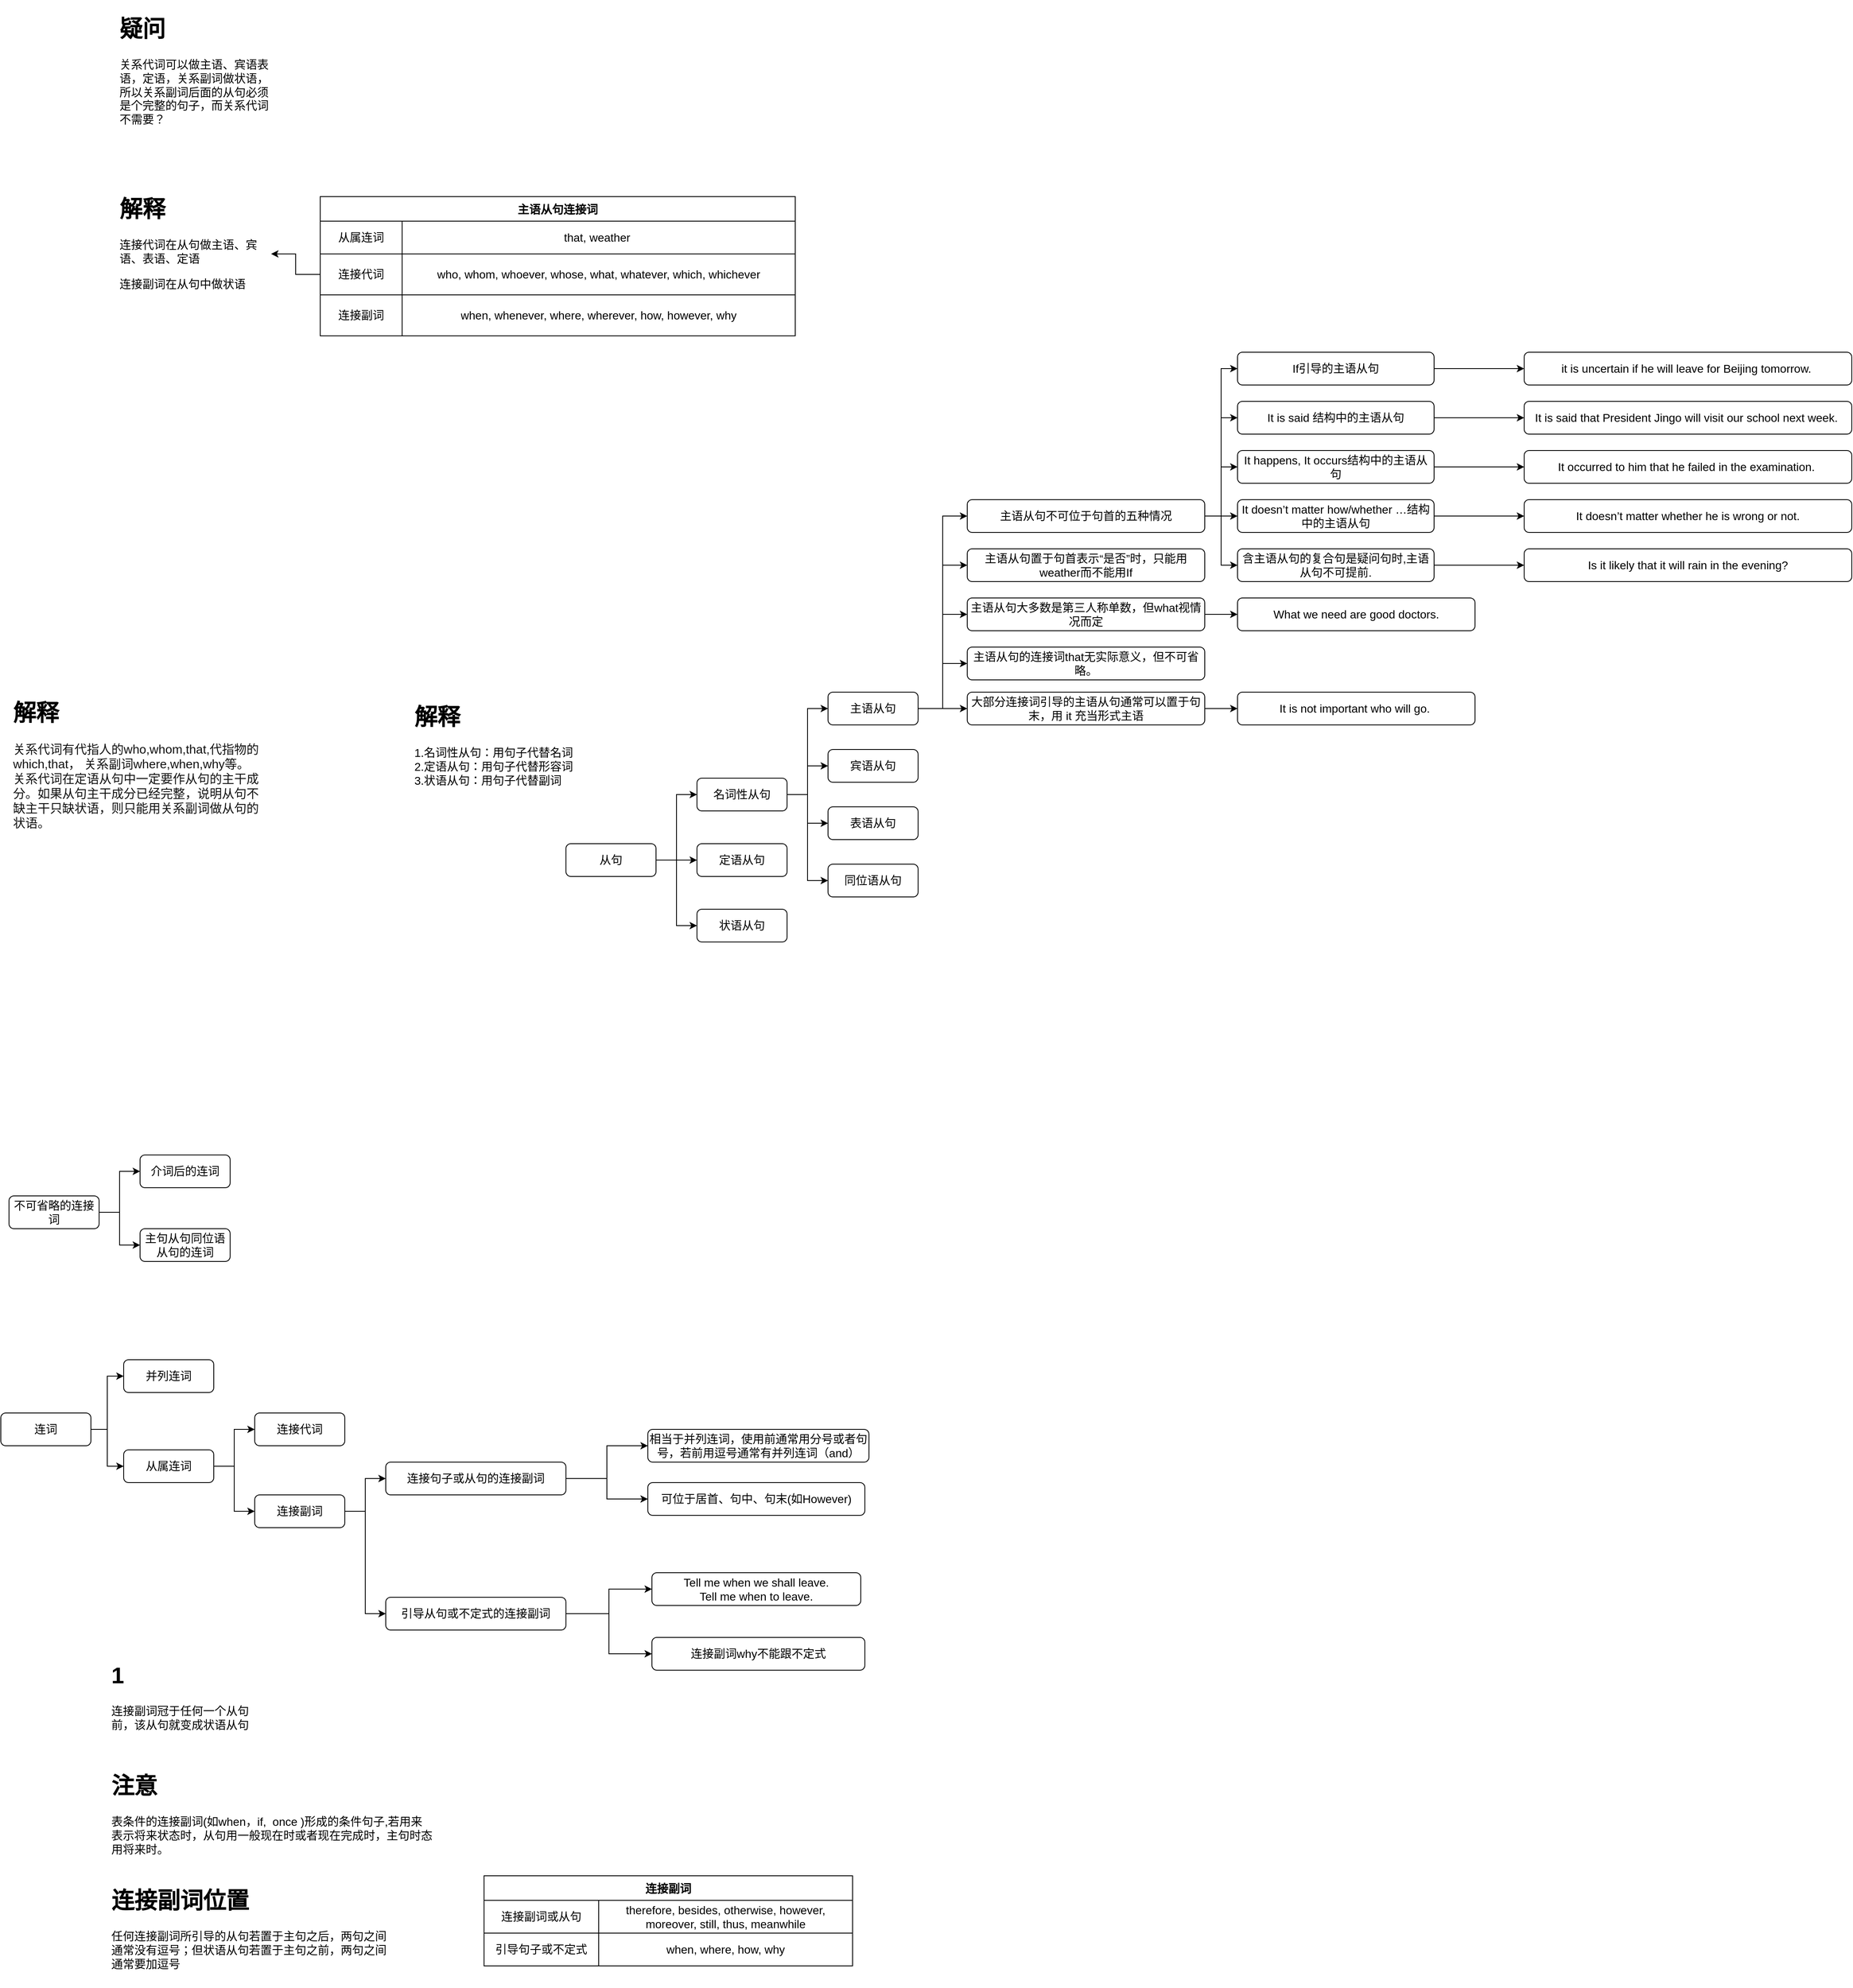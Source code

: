 <mxfile version="15.9.6" type="github">
  <diagram id="cXc33DGXLgx8d8EKlPw0" name="Page-1">
    <mxGraphModel dx="3076" dy="1931" grid="1" gridSize="10" guides="1" tooltips="1" connect="1" arrows="1" fold="1" page="1" pageScale="1" pageWidth="827" pageHeight="1169" math="0" shadow="0">
      <root>
        <mxCell id="0" />
        <mxCell id="1" parent="0" />
        <mxCell id="fdq9fxZ1Vu2edUadi-i_-5" style="edgeStyle=orthogonalEdgeStyle;rounded=0;orthogonalLoop=1;jettySize=auto;html=1;entryX=0;entryY=0.5;entryDx=0;entryDy=0;fontSize=14;" edge="1" parent="1" source="fdq9fxZ1Vu2edUadi-i_-1" target="fdq9fxZ1Vu2edUadi-i_-2">
          <mxGeometry relative="1" as="geometry" />
        </mxCell>
        <mxCell id="fdq9fxZ1Vu2edUadi-i_-6" style="edgeStyle=orthogonalEdgeStyle;rounded=0;orthogonalLoop=1;jettySize=auto;html=1;fontSize=14;" edge="1" parent="1" source="fdq9fxZ1Vu2edUadi-i_-1" target="fdq9fxZ1Vu2edUadi-i_-3">
          <mxGeometry relative="1" as="geometry" />
        </mxCell>
        <mxCell id="fdq9fxZ1Vu2edUadi-i_-7" style="edgeStyle=orthogonalEdgeStyle;rounded=0;orthogonalLoop=1;jettySize=auto;html=1;entryX=0;entryY=0.5;entryDx=0;entryDy=0;fontSize=14;" edge="1" parent="1" source="fdq9fxZ1Vu2edUadi-i_-1" target="fdq9fxZ1Vu2edUadi-i_-4">
          <mxGeometry relative="1" as="geometry" />
        </mxCell>
        <mxCell id="fdq9fxZ1Vu2edUadi-i_-1" value="&lt;span style=&quot;font-size: 14px&quot;&gt;从句&lt;/span&gt;" style="rounded=1;whiteSpace=wrap;html=1;" vertex="1" parent="1">
          <mxGeometry x="-160" y="200" width="110" height="40" as="geometry" />
        </mxCell>
        <mxCell id="fdq9fxZ1Vu2edUadi-i_-13" value="" style="edgeStyle=orthogonalEdgeStyle;rounded=0;orthogonalLoop=1;jettySize=auto;html=1;fontSize=14;" edge="1" parent="1" source="fdq9fxZ1Vu2edUadi-i_-2" target="fdq9fxZ1Vu2edUadi-i_-11">
          <mxGeometry relative="1" as="geometry" />
        </mxCell>
        <mxCell id="fdq9fxZ1Vu2edUadi-i_-14" style="edgeStyle=orthogonalEdgeStyle;rounded=0;orthogonalLoop=1;jettySize=auto;html=1;entryX=0;entryY=0.5;entryDx=0;entryDy=0;fontSize=14;" edge="1" parent="1" source="fdq9fxZ1Vu2edUadi-i_-2" target="fdq9fxZ1Vu2edUadi-i_-9">
          <mxGeometry relative="1" as="geometry" />
        </mxCell>
        <mxCell id="fdq9fxZ1Vu2edUadi-i_-15" style="edgeStyle=orthogonalEdgeStyle;rounded=0;orthogonalLoop=1;jettySize=auto;html=1;entryX=0;entryY=0.5;entryDx=0;entryDy=0;fontSize=14;" edge="1" parent="1" source="fdq9fxZ1Vu2edUadi-i_-2" target="fdq9fxZ1Vu2edUadi-i_-10">
          <mxGeometry relative="1" as="geometry" />
        </mxCell>
        <mxCell id="fdq9fxZ1Vu2edUadi-i_-16" style="edgeStyle=orthogonalEdgeStyle;rounded=0;orthogonalLoop=1;jettySize=auto;html=1;entryX=0;entryY=0.5;entryDx=0;entryDy=0;fontSize=14;" edge="1" parent="1" source="fdq9fxZ1Vu2edUadi-i_-2" target="fdq9fxZ1Vu2edUadi-i_-12">
          <mxGeometry relative="1" as="geometry" />
        </mxCell>
        <mxCell id="fdq9fxZ1Vu2edUadi-i_-2" value="&lt;span style=&quot;font-size: 14px&quot;&gt;名词性从句&lt;/span&gt;" style="rounded=1;whiteSpace=wrap;html=1;" vertex="1" parent="1">
          <mxGeometry y="120" width="110" height="40" as="geometry" />
        </mxCell>
        <mxCell id="fdq9fxZ1Vu2edUadi-i_-3" value="&lt;span style=&quot;font-size: 14px&quot;&gt;定语从句&lt;/span&gt;" style="rounded=1;whiteSpace=wrap;html=1;" vertex="1" parent="1">
          <mxGeometry y="200" width="110" height="40" as="geometry" />
        </mxCell>
        <mxCell id="fdq9fxZ1Vu2edUadi-i_-4" value="&lt;span style=&quot;font-size: 14px&quot;&gt;状语从句&lt;/span&gt;" style="rounded=1;whiteSpace=wrap;html=1;" vertex="1" parent="1">
          <mxGeometry y="280" width="110" height="40" as="geometry" />
        </mxCell>
        <mxCell id="fdq9fxZ1Vu2edUadi-i_-8" value="&lt;h1&gt;解释&lt;/h1&gt;&lt;div&gt;1.名词性从句：用句子代替名词&lt;/div&gt;&lt;div&gt;2.定语从句：用句子代替形容词&lt;/div&gt;&lt;div&gt;3.状语从句：用句子代替副词&lt;/div&gt;&lt;p&gt;&lt;br&gt;&lt;/p&gt;" style="text;html=1;strokeColor=none;fillColor=none;spacing=5;spacingTop=-20;whiteSpace=wrap;overflow=hidden;rounded=0;fontSize=14;" vertex="1" parent="1">
          <mxGeometry x="-350" y="20" width="220" height="120" as="geometry" />
        </mxCell>
        <mxCell id="fdq9fxZ1Vu2edUadi-i_-123" style="edgeStyle=orthogonalEdgeStyle;rounded=0;orthogonalLoop=1;jettySize=auto;html=1;entryX=0;entryY=0.5;entryDx=0;entryDy=0;fontSize=14;" edge="1" parent="1" source="fdq9fxZ1Vu2edUadi-i_-9" target="fdq9fxZ1Vu2edUadi-i_-122">
          <mxGeometry relative="1" as="geometry" />
        </mxCell>
        <mxCell id="fdq9fxZ1Vu2edUadi-i_-131" style="edgeStyle=orthogonalEdgeStyle;rounded=0;orthogonalLoop=1;jettySize=auto;html=1;entryX=0;entryY=0.5;entryDx=0;entryDy=0;fontSize=14;" edge="1" parent="1" source="fdq9fxZ1Vu2edUadi-i_-9" target="fdq9fxZ1Vu2edUadi-i_-126">
          <mxGeometry relative="1" as="geometry" />
        </mxCell>
        <mxCell id="fdq9fxZ1Vu2edUadi-i_-132" style="edgeStyle=orthogonalEdgeStyle;rounded=0;orthogonalLoop=1;jettySize=auto;html=1;entryX=0;entryY=0.5;entryDx=0;entryDy=0;fontSize=14;" edge="1" parent="1" source="fdq9fxZ1Vu2edUadi-i_-9" target="fdq9fxZ1Vu2edUadi-i_-127">
          <mxGeometry relative="1" as="geometry" />
        </mxCell>
        <mxCell id="fdq9fxZ1Vu2edUadi-i_-134" style="edgeStyle=orthogonalEdgeStyle;rounded=0;orthogonalLoop=1;jettySize=auto;html=1;entryX=0;entryY=0.5;entryDx=0;entryDy=0;fontSize=14;" edge="1" parent="1" source="fdq9fxZ1Vu2edUadi-i_-9" target="fdq9fxZ1Vu2edUadi-i_-133">
          <mxGeometry relative="1" as="geometry" />
        </mxCell>
        <mxCell id="fdq9fxZ1Vu2edUadi-i_-136" style="edgeStyle=orthogonalEdgeStyle;rounded=0;orthogonalLoop=1;jettySize=auto;html=1;entryX=0;entryY=0.5;entryDx=0;entryDy=0;fontSize=14;" edge="1" parent="1" source="fdq9fxZ1Vu2edUadi-i_-9" target="fdq9fxZ1Vu2edUadi-i_-135">
          <mxGeometry relative="1" as="geometry" />
        </mxCell>
        <mxCell id="fdq9fxZ1Vu2edUadi-i_-9" value="&lt;span style=&quot;font-size: 14px&quot;&gt;主语从句&lt;/span&gt;" style="rounded=1;whiteSpace=wrap;html=1;" vertex="1" parent="1">
          <mxGeometry x="160" y="15" width="110" height="40" as="geometry" />
        </mxCell>
        <mxCell id="fdq9fxZ1Vu2edUadi-i_-10" value="&lt;span style=&quot;font-size: 14px&quot;&gt;宾语从句&lt;/span&gt;" style="rounded=1;whiteSpace=wrap;html=1;" vertex="1" parent="1">
          <mxGeometry x="160" y="85" width="110" height="40" as="geometry" />
        </mxCell>
        <mxCell id="fdq9fxZ1Vu2edUadi-i_-11" value="&lt;span style=&quot;font-size: 14px&quot;&gt;表语从句&lt;/span&gt;" style="rounded=1;whiteSpace=wrap;html=1;" vertex="1" parent="1">
          <mxGeometry x="160" y="155" width="110" height="40" as="geometry" />
        </mxCell>
        <mxCell id="fdq9fxZ1Vu2edUadi-i_-12" value="&lt;span style=&quot;font-size: 14px&quot;&gt;同位语从句&lt;/span&gt;" style="rounded=1;whiteSpace=wrap;html=1;" vertex="1" parent="1">
          <mxGeometry x="160" y="225" width="110" height="40" as="geometry" />
        </mxCell>
        <mxCell id="fdq9fxZ1Vu2edUadi-i_-27" value="主语从句连接词" style="shape=table;startSize=30;container=1;collapsible=0;childLayout=tableLayout;fontStyle=1;align=center;pointerEvents=1;fontSize=14;" vertex="1" parent="1">
          <mxGeometry x="-460" y="-590" width="580" height="170" as="geometry" />
        </mxCell>
        <mxCell id="fdq9fxZ1Vu2edUadi-i_-28" value="" style="shape=partialRectangle;html=1;whiteSpace=wrap;collapsible=0;dropTarget=0;pointerEvents=0;fillColor=none;top=0;left=0;bottom=0;right=0;points=[[0,0.5],[1,0.5]];portConstraint=eastwest;fontSize=14;" vertex="1" parent="fdq9fxZ1Vu2edUadi-i_-27">
          <mxGeometry y="30" width="580" height="40" as="geometry" />
        </mxCell>
        <mxCell id="fdq9fxZ1Vu2edUadi-i_-29" value="从属连词" style="shape=partialRectangle;html=1;whiteSpace=wrap;connectable=0;fillColor=none;top=0;left=0;bottom=0;right=0;overflow=hidden;pointerEvents=1;fontSize=14;" vertex="1" parent="fdq9fxZ1Vu2edUadi-i_-28">
          <mxGeometry width="100" height="40" as="geometry">
            <mxRectangle width="100" height="40" as="alternateBounds" />
          </mxGeometry>
        </mxCell>
        <mxCell id="fdq9fxZ1Vu2edUadi-i_-30" value="that, weather&amp;nbsp;" style="shape=partialRectangle;html=1;whiteSpace=wrap;connectable=0;fillColor=none;top=0;left=0;bottom=0;right=0;overflow=hidden;pointerEvents=1;fontSize=14;" vertex="1" parent="fdq9fxZ1Vu2edUadi-i_-28">
          <mxGeometry x="100" width="480" height="40" as="geometry">
            <mxRectangle width="480" height="40" as="alternateBounds" />
          </mxGeometry>
        </mxCell>
        <mxCell id="fdq9fxZ1Vu2edUadi-i_-32" value="" style="shape=partialRectangle;html=1;whiteSpace=wrap;collapsible=0;dropTarget=0;pointerEvents=0;fillColor=none;top=0;left=0;bottom=0;right=0;points=[[0,0.5],[1,0.5]];portConstraint=eastwest;fontSize=14;" vertex="1" parent="fdq9fxZ1Vu2edUadi-i_-27">
          <mxGeometry y="70" width="580" height="50" as="geometry" />
        </mxCell>
        <mxCell id="fdq9fxZ1Vu2edUadi-i_-33" value="连接代词" style="shape=partialRectangle;html=1;whiteSpace=wrap;connectable=0;fillColor=none;top=0;left=0;bottom=0;right=0;overflow=hidden;pointerEvents=1;fontSize=14;" vertex="1" parent="fdq9fxZ1Vu2edUadi-i_-32">
          <mxGeometry width="100" height="50" as="geometry">
            <mxRectangle width="100" height="50" as="alternateBounds" />
          </mxGeometry>
        </mxCell>
        <mxCell id="fdq9fxZ1Vu2edUadi-i_-34" value="who, whom, whoever, whose, what, whatever, which, whichever" style="shape=partialRectangle;html=1;whiteSpace=wrap;connectable=0;fillColor=none;top=0;left=0;bottom=0;right=0;overflow=hidden;pointerEvents=1;fontSize=14;" vertex="1" parent="fdq9fxZ1Vu2edUadi-i_-32">
          <mxGeometry x="100" width="480" height="50" as="geometry">
            <mxRectangle width="480" height="50" as="alternateBounds" />
          </mxGeometry>
        </mxCell>
        <mxCell id="fdq9fxZ1Vu2edUadi-i_-36" value="" style="shape=partialRectangle;html=1;whiteSpace=wrap;collapsible=0;dropTarget=0;pointerEvents=0;fillColor=none;top=0;left=0;bottom=0;right=0;points=[[0,0.5],[1,0.5]];portConstraint=eastwest;fontSize=14;" vertex="1" parent="fdq9fxZ1Vu2edUadi-i_-27">
          <mxGeometry y="120" width="580" height="50" as="geometry" />
        </mxCell>
        <mxCell id="fdq9fxZ1Vu2edUadi-i_-37" value="连接副词" style="shape=partialRectangle;html=1;whiteSpace=wrap;connectable=0;fillColor=none;top=0;left=0;bottom=0;right=0;overflow=hidden;pointerEvents=1;fontSize=14;" vertex="1" parent="fdq9fxZ1Vu2edUadi-i_-36">
          <mxGeometry width="100" height="50" as="geometry">
            <mxRectangle width="100" height="50" as="alternateBounds" />
          </mxGeometry>
        </mxCell>
        <mxCell id="fdq9fxZ1Vu2edUadi-i_-38" value="when, whenever, where, wherever, how, however, why" style="shape=partialRectangle;html=1;whiteSpace=wrap;connectable=0;fillColor=none;top=0;left=0;bottom=0;right=0;overflow=hidden;pointerEvents=1;fontSize=14;" vertex="1" parent="fdq9fxZ1Vu2edUadi-i_-36">
          <mxGeometry x="100" width="480" height="50" as="geometry">
            <mxRectangle width="480" height="50" as="alternateBounds" />
          </mxGeometry>
        </mxCell>
        <mxCell id="fdq9fxZ1Vu2edUadi-i_-74" value="&lt;h1&gt;解释&lt;/h1&gt;&lt;p&gt;连接代词在从句做主语、宾语、表语、定语&lt;/p&gt;&lt;p&gt;连接副词在从句中做状语&lt;/p&gt;" style="text;html=1;strokeColor=none;fillColor=none;spacing=5;spacingTop=-20;whiteSpace=wrap;overflow=hidden;rounded=0;fontSize=14;" vertex="1" parent="1">
          <mxGeometry x="-710" y="-600" width="190" height="160" as="geometry" />
        </mxCell>
        <mxCell id="fdq9fxZ1Vu2edUadi-i_-75" style="edgeStyle=orthogonalEdgeStyle;rounded=0;orthogonalLoop=1;jettySize=auto;html=1;fontSize=14;" edge="1" parent="1" source="fdq9fxZ1Vu2edUadi-i_-32" target="fdq9fxZ1Vu2edUadi-i_-74">
          <mxGeometry relative="1" as="geometry" />
        </mxCell>
        <mxCell id="fdq9fxZ1Vu2edUadi-i_-76" value="&lt;h1&gt;疑问&lt;/h1&gt;&lt;p&gt;关系代词可以做主语、宾语表语，定语，关系副词做状语，所以关系副词后面的从句必须是个完整的句子，而关系代词不需要？&lt;/p&gt;" style="text;html=1;strokeColor=none;fillColor=none;spacing=5;spacingTop=-20;whiteSpace=wrap;overflow=hidden;rounded=0;fontSize=14;" vertex="1" parent="1">
          <mxGeometry x="-710" y="-820" width="190" height="160" as="geometry" />
        </mxCell>
        <mxCell id="fdq9fxZ1Vu2edUadi-i_-82" style="edgeStyle=orthogonalEdgeStyle;rounded=0;orthogonalLoop=1;jettySize=auto;html=1;entryX=0;entryY=0.5;entryDx=0;entryDy=0;fontSize=14;" edge="1" parent="1" source="fdq9fxZ1Vu2edUadi-i_-77" target="fdq9fxZ1Vu2edUadi-i_-79">
          <mxGeometry relative="1" as="geometry" />
        </mxCell>
        <mxCell id="fdq9fxZ1Vu2edUadi-i_-83" style="edgeStyle=orthogonalEdgeStyle;rounded=0;orthogonalLoop=1;jettySize=auto;html=1;entryX=0;entryY=0.5;entryDx=0;entryDy=0;fontSize=14;" edge="1" parent="1" source="fdq9fxZ1Vu2edUadi-i_-77" target="fdq9fxZ1Vu2edUadi-i_-78">
          <mxGeometry relative="1" as="geometry" />
        </mxCell>
        <mxCell id="fdq9fxZ1Vu2edUadi-i_-77" value="&lt;span style=&quot;font-size: 14px&quot;&gt;连词&lt;/span&gt;" style="rounded=1;whiteSpace=wrap;html=1;" vertex="1" parent="1">
          <mxGeometry x="-850" y="895" width="110" height="40" as="geometry" />
        </mxCell>
        <mxCell id="fdq9fxZ1Vu2edUadi-i_-84" style="edgeStyle=orthogonalEdgeStyle;rounded=0;orthogonalLoop=1;jettySize=auto;html=1;entryX=0;entryY=0.5;entryDx=0;entryDy=0;fontSize=14;" edge="1" parent="1" source="fdq9fxZ1Vu2edUadi-i_-78" target="fdq9fxZ1Vu2edUadi-i_-80">
          <mxGeometry relative="1" as="geometry" />
        </mxCell>
        <mxCell id="fdq9fxZ1Vu2edUadi-i_-85" style="edgeStyle=orthogonalEdgeStyle;rounded=0;orthogonalLoop=1;jettySize=auto;html=1;entryX=0;entryY=0.5;entryDx=0;entryDy=0;fontSize=14;" edge="1" parent="1" source="fdq9fxZ1Vu2edUadi-i_-78" target="fdq9fxZ1Vu2edUadi-i_-81">
          <mxGeometry relative="1" as="geometry" />
        </mxCell>
        <mxCell id="fdq9fxZ1Vu2edUadi-i_-78" value="&lt;span style=&quot;font-size: 14px&quot;&gt;从属连词&lt;/span&gt;" style="rounded=1;whiteSpace=wrap;html=1;" vertex="1" parent="1">
          <mxGeometry x="-700" y="940" width="110" height="40" as="geometry" />
        </mxCell>
        <mxCell id="fdq9fxZ1Vu2edUadi-i_-79" value="&lt;span style=&quot;font-size: 14px&quot;&gt;并列连词&lt;/span&gt;" style="rounded=1;whiteSpace=wrap;html=1;" vertex="1" parent="1">
          <mxGeometry x="-700" y="830" width="110" height="40" as="geometry" />
        </mxCell>
        <mxCell id="fdq9fxZ1Vu2edUadi-i_-80" value="&lt;span style=&quot;font-size: 14px&quot;&gt;连接代词&lt;/span&gt;" style="rounded=1;whiteSpace=wrap;html=1;" vertex="1" parent="1">
          <mxGeometry x="-540" y="895" width="110" height="40" as="geometry" />
        </mxCell>
        <mxCell id="fdq9fxZ1Vu2edUadi-i_-94" style="edgeStyle=orthogonalEdgeStyle;rounded=0;orthogonalLoop=1;jettySize=auto;html=1;entryX=0;entryY=0.5;entryDx=0;entryDy=0;fontSize=14;" edge="1" parent="1" source="fdq9fxZ1Vu2edUadi-i_-81" target="fdq9fxZ1Vu2edUadi-i_-92">
          <mxGeometry relative="1" as="geometry" />
        </mxCell>
        <mxCell id="fdq9fxZ1Vu2edUadi-i_-95" style="edgeStyle=orthogonalEdgeStyle;rounded=0;orthogonalLoop=1;jettySize=auto;html=1;entryX=0;entryY=0.5;entryDx=0;entryDy=0;fontSize=14;" edge="1" parent="1" source="fdq9fxZ1Vu2edUadi-i_-81" target="fdq9fxZ1Vu2edUadi-i_-93">
          <mxGeometry relative="1" as="geometry" />
        </mxCell>
        <mxCell id="fdq9fxZ1Vu2edUadi-i_-81" value="&lt;span style=&quot;font-size: 14px&quot;&gt;连接副词&lt;/span&gt;" style="rounded=1;whiteSpace=wrap;html=1;" vertex="1" parent="1">
          <mxGeometry x="-540" y="995" width="110" height="40" as="geometry" />
        </mxCell>
        <mxCell id="fdq9fxZ1Vu2edUadi-i_-87" value="&lt;h1&gt;解释&lt;/h1&gt;&lt;p&gt;&lt;span style=&quot;color: rgb(18 , 18 , 18) ; font-family: , &amp;#34;blinkmacsystemfont&amp;#34; , &amp;#34;helvetica neue&amp;#34; , &amp;#34;pingfang sc&amp;#34; , &amp;#34;microsoft yahei&amp;#34; , &amp;#34;source han sans sc&amp;#34; , &amp;#34;noto sans cjk sc&amp;#34; , &amp;#34;wenquanyi micro hei&amp;#34; , sans-serif ; font-size: 15px ; background-color: rgb(255 , 255 , 255)&quot;&gt;关系代词有代指人的who,whom,that,代指物的which,that， 关系副词where,when,why等。关系代词在定语从句中一定要作从句的主干成分。如果从句主干成分已经完整，说明从句不缺主干只缺状语，则只能用关系副词做从句的状语。&lt;/span&gt;&lt;br&gt;&lt;/p&gt;" style="text;html=1;strokeColor=none;fillColor=none;spacing=5;spacingTop=-20;whiteSpace=wrap;overflow=hidden;rounded=0;fontSize=14;" vertex="1" parent="1">
          <mxGeometry x="-840" y="15" width="310" height="175" as="geometry" />
        </mxCell>
        <mxCell id="fdq9fxZ1Vu2edUadi-i_-88" value="&lt;h1&gt;1&lt;/h1&gt;&lt;p&gt;连接副词冠于任何一个从句前，该从句就变成状语从句&lt;/p&gt;" style="text;html=1;strokeColor=none;fillColor=none;spacing=5;spacingTop=-20;whiteSpace=wrap;overflow=hidden;rounded=0;fontSize=14;" vertex="1" parent="1">
          <mxGeometry x="-720" y="1190" width="190" height="120" as="geometry" />
        </mxCell>
        <mxCell id="fdq9fxZ1Vu2edUadi-i_-89" value="&lt;h1&gt;连接副词位置&lt;/h1&gt;&lt;div&gt;任何连接副词所引导的从句若置于主句之后，两句之间通常没有逗号；但状语从句若置于主句之前，两句之间通常要加逗号&lt;/div&gt;" style="text;html=1;strokeColor=none;fillColor=none;spacing=5;spacingTop=-20;whiteSpace=wrap;overflow=hidden;rounded=0;fontSize=14;" vertex="1" parent="1">
          <mxGeometry x="-720" y="1465" width="350" height="131" as="geometry" />
        </mxCell>
        <mxCell id="fdq9fxZ1Vu2edUadi-i_-91" value="&lt;h1&gt;注意&lt;/h1&gt;&lt;p&gt;表条件的连接副词(如when，if,&amp;nbsp; once )形成的条件句子,若用来表示将来状态时，从句用一般现在时或者现在完成时，主句时态用将来时。&lt;/p&gt;" style="text;html=1;strokeColor=none;fillColor=none;spacing=5;spacingTop=-20;whiteSpace=wrap;overflow=hidden;rounded=0;fontSize=14;" vertex="1" parent="1">
          <mxGeometry x="-720" y="1325" width="400" height="120" as="geometry" />
        </mxCell>
        <mxCell id="fdq9fxZ1Vu2edUadi-i_-113" style="edgeStyle=orthogonalEdgeStyle;rounded=0;orthogonalLoop=1;jettySize=auto;html=1;fontSize=14;" edge="1" parent="1" source="fdq9fxZ1Vu2edUadi-i_-92" target="fdq9fxZ1Vu2edUadi-i_-96">
          <mxGeometry relative="1" as="geometry" />
        </mxCell>
        <mxCell id="fdq9fxZ1Vu2edUadi-i_-114" style="edgeStyle=orthogonalEdgeStyle;rounded=0;orthogonalLoop=1;jettySize=auto;html=1;fontSize=14;" edge="1" parent="1" source="fdq9fxZ1Vu2edUadi-i_-92" target="fdq9fxZ1Vu2edUadi-i_-97">
          <mxGeometry relative="1" as="geometry" />
        </mxCell>
        <mxCell id="fdq9fxZ1Vu2edUadi-i_-92" value="&lt;span style=&quot;font-size: 14px&quot;&gt;连接句子或从句的连接副词&lt;/span&gt;" style="rounded=1;whiteSpace=wrap;html=1;" vertex="1" parent="1">
          <mxGeometry x="-380" y="955" width="220" height="40" as="geometry" />
        </mxCell>
        <mxCell id="fdq9fxZ1Vu2edUadi-i_-115" style="edgeStyle=orthogonalEdgeStyle;rounded=0;orthogonalLoop=1;jettySize=auto;html=1;entryX=0;entryY=0.5;entryDx=0;entryDy=0;fontSize=14;" edge="1" parent="1" source="fdq9fxZ1Vu2edUadi-i_-93" target="fdq9fxZ1Vu2edUadi-i_-98">
          <mxGeometry relative="1" as="geometry" />
        </mxCell>
        <mxCell id="fdq9fxZ1Vu2edUadi-i_-116" style="edgeStyle=orthogonalEdgeStyle;rounded=0;orthogonalLoop=1;jettySize=auto;html=1;entryX=0;entryY=0.5;entryDx=0;entryDy=0;fontSize=14;" edge="1" parent="1" source="fdq9fxZ1Vu2edUadi-i_-93" target="fdq9fxZ1Vu2edUadi-i_-99">
          <mxGeometry relative="1" as="geometry" />
        </mxCell>
        <mxCell id="fdq9fxZ1Vu2edUadi-i_-93" value="&lt;span style=&quot;font-size: 14px&quot;&gt;引导从句或不定式的连接副词&lt;/span&gt;" style="rounded=1;whiteSpace=wrap;html=1;" vertex="1" parent="1">
          <mxGeometry x="-380" y="1120" width="220" height="40" as="geometry" />
        </mxCell>
        <mxCell id="fdq9fxZ1Vu2edUadi-i_-96" value="&lt;span style=&quot;font-size: 14px&quot;&gt;相当于并列连词，使用前通常用分号或者句号，若前用逗号通常有并列连词（and）&lt;/span&gt;" style="rounded=1;whiteSpace=wrap;html=1;" vertex="1" parent="1">
          <mxGeometry x="-60" y="915" width="270" height="40" as="geometry" />
        </mxCell>
        <mxCell id="fdq9fxZ1Vu2edUadi-i_-97" value="&lt;span style=&quot;font-size: 14px&quot;&gt;可位于居首、句中、句末(如However)&lt;/span&gt;" style="rounded=1;whiteSpace=wrap;html=1;" vertex="1" parent="1">
          <mxGeometry x="-60" y="980" width="265" height="40" as="geometry" />
        </mxCell>
        <mxCell id="fdq9fxZ1Vu2edUadi-i_-98" value="&lt;span style=&quot;font-size: 14px&quot;&gt;Tell me when we shall leave.&lt;br&gt;Tell me when to leave.&lt;br&gt;&lt;/span&gt;" style="rounded=1;whiteSpace=wrap;html=1;" vertex="1" parent="1">
          <mxGeometry x="-55" y="1090" width="255" height="40" as="geometry" />
        </mxCell>
        <mxCell id="fdq9fxZ1Vu2edUadi-i_-99" value="&lt;span style=&quot;font-size: 14px&quot;&gt;连接副词why不能跟不定式&lt;/span&gt;" style="rounded=1;whiteSpace=wrap;html=1;" vertex="1" parent="1">
          <mxGeometry x="-55" y="1169" width="260" height="40" as="geometry" />
        </mxCell>
        <mxCell id="fdq9fxZ1Vu2edUadi-i_-100" value="连接副词" style="shape=table;startSize=30;container=1;collapsible=0;childLayout=tableLayout;fontStyle=1;align=center;pointerEvents=1;fontSize=14;" vertex="1" parent="1">
          <mxGeometry x="-260" y="1460" width="450" height="110" as="geometry" />
        </mxCell>
        <mxCell id="fdq9fxZ1Vu2edUadi-i_-105" value="" style="shape=partialRectangle;html=1;whiteSpace=wrap;collapsible=0;dropTarget=0;pointerEvents=0;fillColor=none;top=0;left=0;bottom=0;right=0;points=[[0,0.5],[1,0.5]];portConstraint=eastwest;fontSize=14;" vertex="1" parent="fdq9fxZ1Vu2edUadi-i_-100">
          <mxGeometry y="30" width="450" height="40" as="geometry" />
        </mxCell>
        <mxCell id="fdq9fxZ1Vu2edUadi-i_-106" value="连接副词或从句" style="shape=partialRectangle;html=1;whiteSpace=wrap;connectable=0;fillColor=none;top=0;left=0;bottom=0;right=0;overflow=hidden;pointerEvents=1;fontSize=14;" vertex="1" parent="fdq9fxZ1Vu2edUadi-i_-105">
          <mxGeometry width="140" height="40" as="geometry">
            <mxRectangle width="140" height="40" as="alternateBounds" />
          </mxGeometry>
        </mxCell>
        <mxCell id="fdq9fxZ1Vu2edUadi-i_-107" value="therefore, besides, otherwise, however, moreover, still, thus, meanwhile" style="shape=partialRectangle;html=1;whiteSpace=wrap;connectable=0;fillColor=none;top=0;left=0;bottom=0;right=0;overflow=hidden;pointerEvents=1;fontSize=14;" vertex="1" parent="fdq9fxZ1Vu2edUadi-i_-105">
          <mxGeometry x="140" width="310" height="40" as="geometry">
            <mxRectangle width="310" height="40" as="alternateBounds" />
          </mxGeometry>
        </mxCell>
        <mxCell id="fdq9fxZ1Vu2edUadi-i_-101" value="" style="shape=partialRectangle;html=1;whiteSpace=wrap;collapsible=0;dropTarget=0;pointerEvents=0;fillColor=none;top=0;left=0;bottom=0;right=0;points=[[0,0.5],[1,0.5]];portConstraint=eastwest;fontSize=14;" vertex="1" parent="fdq9fxZ1Vu2edUadi-i_-100">
          <mxGeometry y="70" width="450" height="40" as="geometry" />
        </mxCell>
        <mxCell id="fdq9fxZ1Vu2edUadi-i_-102" value="引导句子或不定式" style="shape=partialRectangle;html=1;whiteSpace=wrap;connectable=0;fillColor=none;top=0;left=0;bottom=0;right=0;overflow=hidden;pointerEvents=1;fontSize=14;" vertex="1" parent="fdq9fxZ1Vu2edUadi-i_-101">
          <mxGeometry width="140" height="40" as="geometry">
            <mxRectangle width="140" height="40" as="alternateBounds" />
          </mxGeometry>
        </mxCell>
        <mxCell id="fdq9fxZ1Vu2edUadi-i_-103" value="when, where, how, why" style="shape=partialRectangle;html=1;whiteSpace=wrap;connectable=0;fillColor=none;top=0;left=0;bottom=0;right=0;overflow=hidden;pointerEvents=1;fontSize=14;" vertex="1" parent="fdq9fxZ1Vu2edUadi-i_-101">
          <mxGeometry x="140" width="310" height="40" as="geometry">
            <mxRectangle width="310" height="40" as="alternateBounds" />
          </mxGeometry>
        </mxCell>
        <mxCell id="fdq9fxZ1Vu2edUadi-i_-120" style="edgeStyle=orthogonalEdgeStyle;rounded=0;orthogonalLoop=1;jettySize=auto;html=1;entryX=0;entryY=0.5;entryDx=0;entryDy=0;fontSize=14;" edge="1" parent="1" source="fdq9fxZ1Vu2edUadi-i_-117" target="fdq9fxZ1Vu2edUadi-i_-118">
          <mxGeometry relative="1" as="geometry" />
        </mxCell>
        <mxCell id="fdq9fxZ1Vu2edUadi-i_-121" style="edgeStyle=orthogonalEdgeStyle;rounded=0;orthogonalLoop=1;jettySize=auto;html=1;fontSize=14;" edge="1" parent="1" source="fdq9fxZ1Vu2edUadi-i_-117" target="fdq9fxZ1Vu2edUadi-i_-119">
          <mxGeometry relative="1" as="geometry" />
        </mxCell>
        <mxCell id="fdq9fxZ1Vu2edUadi-i_-117" value="&lt;span style=&quot;font-size: 14px&quot;&gt;不可省略的连接词&lt;/span&gt;" style="rounded=1;whiteSpace=wrap;html=1;" vertex="1" parent="1">
          <mxGeometry x="-840" y="630" width="110" height="40" as="geometry" />
        </mxCell>
        <mxCell id="fdq9fxZ1Vu2edUadi-i_-118" value="&lt;span style=&quot;font-size: 14px&quot;&gt;介词后的连词&lt;/span&gt;" style="rounded=1;whiteSpace=wrap;html=1;" vertex="1" parent="1">
          <mxGeometry x="-680" y="580" width="110" height="40" as="geometry" />
        </mxCell>
        <mxCell id="fdq9fxZ1Vu2edUadi-i_-119" value="&lt;span style=&quot;font-size: 14px&quot;&gt;主句从句同位语从句的连词&lt;/span&gt;" style="rounded=1;whiteSpace=wrap;html=1;" vertex="1" parent="1">
          <mxGeometry x="-680" y="670" width="110" height="40" as="geometry" />
        </mxCell>
        <mxCell id="fdq9fxZ1Vu2edUadi-i_-125" style="edgeStyle=orthogonalEdgeStyle;rounded=0;orthogonalLoop=1;jettySize=auto;html=1;fontSize=14;" edge="1" parent="1" source="fdq9fxZ1Vu2edUadi-i_-122" target="fdq9fxZ1Vu2edUadi-i_-124">
          <mxGeometry relative="1" as="geometry" />
        </mxCell>
        <mxCell id="fdq9fxZ1Vu2edUadi-i_-122" value="&lt;span style=&quot;font-size: 14px&quot;&gt;大部分连接词引导的主语从句通常可以置于句末，用 it 充当形式主语&lt;/span&gt;" style="rounded=1;whiteSpace=wrap;html=1;" vertex="1" parent="1">
          <mxGeometry x="330" y="15" width="290" height="40" as="geometry" />
        </mxCell>
        <mxCell id="fdq9fxZ1Vu2edUadi-i_-124" value="&lt;span style=&quot;font-size: 14px&quot;&gt;It is not important who will go.&amp;nbsp;&lt;/span&gt;" style="rounded=1;whiteSpace=wrap;html=1;" vertex="1" parent="1">
          <mxGeometry x="660" y="15" width="290" height="40" as="geometry" />
        </mxCell>
        <mxCell id="fdq9fxZ1Vu2edUadi-i_-126" value="&lt;span style=&quot;font-size: 14px&quot;&gt;主语从句的连接词that无实际意义，但不可省略。&lt;/span&gt;" style="rounded=1;whiteSpace=wrap;html=1;" vertex="1" parent="1">
          <mxGeometry x="330" y="-40" width="290" height="40" as="geometry" />
        </mxCell>
        <mxCell id="fdq9fxZ1Vu2edUadi-i_-130" style="edgeStyle=orthogonalEdgeStyle;rounded=0;orthogonalLoop=1;jettySize=auto;html=1;entryX=0;entryY=0.5;entryDx=0;entryDy=0;fontSize=14;" edge="1" parent="1" source="fdq9fxZ1Vu2edUadi-i_-127" target="fdq9fxZ1Vu2edUadi-i_-129">
          <mxGeometry relative="1" as="geometry" />
        </mxCell>
        <mxCell id="fdq9fxZ1Vu2edUadi-i_-127" value="&lt;span style=&quot;font-size: 14px&quot;&gt;主语从句大多数是第三人称单数，但what视情况而定&lt;/span&gt;" style="rounded=1;whiteSpace=wrap;html=1;" vertex="1" parent="1">
          <mxGeometry x="330" y="-100" width="290" height="40" as="geometry" />
        </mxCell>
        <mxCell id="fdq9fxZ1Vu2edUadi-i_-129" value="&lt;div&gt;&lt;span style=&quot;font-size: 14px&quot;&gt;What we need are good doctors.&lt;/span&gt;&lt;/div&gt;" style="rounded=1;whiteSpace=wrap;html=1;" vertex="1" parent="1">
          <mxGeometry x="660" y="-100" width="290" height="40" as="geometry" />
        </mxCell>
        <mxCell id="fdq9fxZ1Vu2edUadi-i_-133" value="&lt;span style=&quot;font-size: 14px&quot;&gt;主语从句置于句首表示“是否”时，只能用weather而不能用If&lt;/span&gt;" style="rounded=1;whiteSpace=wrap;html=1;" vertex="1" parent="1">
          <mxGeometry x="330" y="-160" width="290" height="40" as="geometry" />
        </mxCell>
        <mxCell id="fdq9fxZ1Vu2edUadi-i_-143" style="edgeStyle=orthogonalEdgeStyle;rounded=0;orthogonalLoop=1;jettySize=auto;html=1;entryX=0;entryY=0.5;entryDx=0;entryDy=0;fontSize=14;" edge="1" parent="1" source="fdq9fxZ1Vu2edUadi-i_-135" target="fdq9fxZ1Vu2edUadi-i_-137">
          <mxGeometry relative="1" as="geometry" />
        </mxCell>
        <mxCell id="fdq9fxZ1Vu2edUadi-i_-144" style="edgeStyle=orthogonalEdgeStyle;rounded=0;orthogonalLoop=1;jettySize=auto;html=1;entryX=0;entryY=0.5;entryDx=0;entryDy=0;fontSize=14;" edge="1" parent="1" source="fdq9fxZ1Vu2edUadi-i_-135" target="fdq9fxZ1Vu2edUadi-i_-138">
          <mxGeometry relative="1" as="geometry" />
        </mxCell>
        <mxCell id="fdq9fxZ1Vu2edUadi-i_-145" style="edgeStyle=orthogonalEdgeStyle;rounded=0;orthogonalLoop=1;jettySize=auto;html=1;entryX=0;entryY=0.5;entryDx=0;entryDy=0;fontSize=14;" edge="1" parent="1" source="fdq9fxZ1Vu2edUadi-i_-135" target="fdq9fxZ1Vu2edUadi-i_-139">
          <mxGeometry relative="1" as="geometry" />
        </mxCell>
        <mxCell id="fdq9fxZ1Vu2edUadi-i_-146" style="edgeStyle=orthogonalEdgeStyle;rounded=0;orthogonalLoop=1;jettySize=auto;html=1;entryX=0;entryY=0.5;entryDx=0;entryDy=0;fontSize=14;" edge="1" parent="1" source="fdq9fxZ1Vu2edUadi-i_-135" target="fdq9fxZ1Vu2edUadi-i_-141">
          <mxGeometry relative="1" as="geometry" />
        </mxCell>
        <mxCell id="fdq9fxZ1Vu2edUadi-i_-147" style="edgeStyle=orthogonalEdgeStyle;rounded=0;orthogonalLoop=1;jettySize=auto;html=1;entryX=0;entryY=0.5;entryDx=0;entryDy=0;fontSize=14;" edge="1" parent="1" source="fdq9fxZ1Vu2edUadi-i_-135" target="fdq9fxZ1Vu2edUadi-i_-142">
          <mxGeometry relative="1" as="geometry" />
        </mxCell>
        <mxCell id="fdq9fxZ1Vu2edUadi-i_-135" value="&lt;span style=&quot;font-size: 14px&quot;&gt;主语从句不可位于句首的五种情况&lt;/span&gt;" style="rounded=1;whiteSpace=wrap;html=1;" vertex="1" parent="1">
          <mxGeometry x="330" y="-220" width="290" height="40" as="geometry" />
        </mxCell>
        <mxCell id="fdq9fxZ1Vu2edUadi-i_-154" style="edgeStyle=orthogonalEdgeStyle;rounded=0;orthogonalLoop=1;jettySize=auto;html=1;entryX=0;entryY=0.5;entryDx=0;entryDy=0;fontSize=14;" edge="1" parent="1" source="fdq9fxZ1Vu2edUadi-i_-137" target="fdq9fxZ1Vu2edUadi-i_-149">
          <mxGeometry relative="1" as="geometry" />
        </mxCell>
        <mxCell id="fdq9fxZ1Vu2edUadi-i_-137" value="&lt;div&gt;&lt;span style=&quot;font-size: 14px&quot;&gt;If引导的主语从句&lt;/span&gt;&lt;/div&gt;" style="rounded=1;whiteSpace=wrap;html=1;" vertex="1" parent="1">
          <mxGeometry x="660" y="-400" width="240" height="40" as="geometry" />
        </mxCell>
        <mxCell id="fdq9fxZ1Vu2edUadi-i_-155" style="edgeStyle=orthogonalEdgeStyle;rounded=0;orthogonalLoop=1;jettySize=auto;html=1;fontSize=14;" edge="1" parent="1" source="fdq9fxZ1Vu2edUadi-i_-138" target="fdq9fxZ1Vu2edUadi-i_-150">
          <mxGeometry relative="1" as="geometry" />
        </mxCell>
        <mxCell id="fdq9fxZ1Vu2edUadi-i_-138" value="&lt;div&gt;&lt;span style=&quot;font-size: 14px&quot;&gt;It is said 结构中的主语从句&lt;/span&gt;&lt;/div&gt;" style="rounded=1;whiteSpace=wrap;html=1;" vertex="1" parent="1">
          <mxGeometry x="660" y="-340" width="240" height="40" as="geometry" />
        </mxCell>
        <mxCell id="fdq9fxZ1Vu2edUadi-i_-156" style="edgeStyle=orthogonalEdgeStyle;rounded=0;orthogonalLoop=1;jettySize=auto;html=1;fontSize=14;" edge="1" parent="1" source="fdq9fxZ1Vu2edUadi-i_-139" target="fdq9fxZ1Vu2edUadi-i_-151">
          <mxGeometry relative="1" as="geometry" />
        </mxCell>
        <mxCell id="fdq9fxZ1Vu2edUadi-i_-139" value="&lt;div&gt;&lt;span style=&quot;font-size: 14px&quot;&gt;It happens, It occurs结构中的主语从句&lt;/span&gt;&lt;/div&gt;" style="rounded=1;whiteSpace=wrap;html=1;" vertex="1" parent="1">
          <mxGeometry x="660" y="-280" width="240" height="40" as="geometry" />
        </mxCell>
        <mxCell id="fdq9fxZ1Vu2edUadi-i_-158" style="edgeStyle=orthogonalEdgeStyle;rounded=0;orthogonalLoop=1;jettySize=auto;html=1;fontSize=14;" edge="1" parent="1" source="fdq9fxZ1Vu2edUadi-i_-141" target="fdq9fxZ1Vu2edUadi-i_-152">
          <mxGeometry relative="1" as="geometry" />
        </mxCell>
        <mxCell id="fdq9fxZ1Vu2edUadi-i_-141" value="&lt;span style=&quot;font-size: 14px&quot;&gt;It doesn’t matter how/whether …结构中的主语从句&lt;/span&gt;" style="rounded=1;whiteSpace=wrap;html=1;" vertex="1" parent="1">
          <mxGeometry x="660" y="-220" width="240" height="40" as="geometry" />
        </mxCell>
        <mxCell id="fdq9fxZ1Vu2edUadi-i_-159" style="edgeStyle=orthogonalEdgeStyle;rounded=0;orthogonalLoop=1;jettySize=auto;html=1;entryX=0;entryY=0.5;entryDx=0;entryDy=0;fontSize=14;" edge="1" parent="1" source="fdq9fxZ1Vu2edUadi-i_-142" target="fdq9fxZ1Vu2edUadi-i_-153">
          <mxGeometry relative="1" as="geometry" />
        </mxCell>
        <mxCell id="fdq9fxZ1Vu2edUadi-i_-142" value="&lt;span style=&quot;font-size: 14px&quot;&gt;含主语从句的复合句是疑问句时,主语从句不可提前.&lt;/span&gt;" style="rounded=1;whiteSpace=wrap;html=1;" vertex="1" parent="1">
          <mxGeometry x="660" y="-160" width="240" height="40" as="geometry" />
        </mxCell>
        <mxCell id="fdq9fxZ1Vu2edUadi-i_-149" value="&lt;div&gt;&lt;span style=&quot;font-size: 14px&quot;&gt;it is uncertain if he will leave for Beijing tomorrow.&amp;nbsp;&lt;/span&gt;&lt;/div&gt;" style="rounded=1;whiteSpace=wrap;html=1;" vertex="1" parent="1">
          <mxGeometry x="1010" y="-400" width="400" height="40" as="geometry" />
        </mxCell>
        <mxCell id="fdq9fxZ1Vu2edUadi-i_-150" value="&lt;div&gt;&lt;span style=&quot;font-size: 14px&quot;&gt;It is said that President Jingo will visit our school next week.&amp;nbsp;&lt;/span&gt;&lt;/div&gt;" style="rounded=1;whiteSpace=wrap;html=1;" vertex="1" parent="1">
          <mxGeometry x="1010" y="-340" width="400" height="40" as="geometry" />
        </mxCell>
        <mxCell id="fdq9fxZ1Vu2edUadi-i_-151" value="&lt;div&gt;&lt;span style=&quot;font-size: 14px&quot;&gt;It occurred to him that he failed in the examination.&amp;nbsp;&lt;/span&gt;&lt;/div&gt;" style="rounded=1;whiteSpace=wrap;html=1;" vertex="1" parent="1">
          <mxGeometry x="1010" y="-280" width="400" height="40" as="geometry" />
        </mxCell>
        <mxCell id="fdq9fxZ1Vu2edUadi-i_-152" value="&lt;div&gt;&lt;span style=&quot;font-size: 14px&quot;&gt;It doesn’t matter whether he is wrong or not.&lt;/span&gt;&lt;/div&gt;" style="rounded=1;whiteSpace=wrap;html=1;" vertex="1" parent="1">
          <mxGeometry x="1010" y="-220" width="400" height="40" as="geometry" />
        </mxCell>
        <mxCell id="fdq9fxZ1Vu2edUadi-i_-153" value="&lt;div&gt;&lt;span style=&quot;font-size: 14px&quot;&gt;Is it likely that it will rain in the evening?&lt;/span&gt;&lt;/div&gt;" style="rounded=1;whiteSpace=wrap;html=1;" vertex="1" parent="1">
          <mxGeometry x="1010" y="-160" width="400" height="40" as="geometry" />
        </mxCell>
      </root>
    </mxGraphModel>
  </diagram>
</mxfile>
